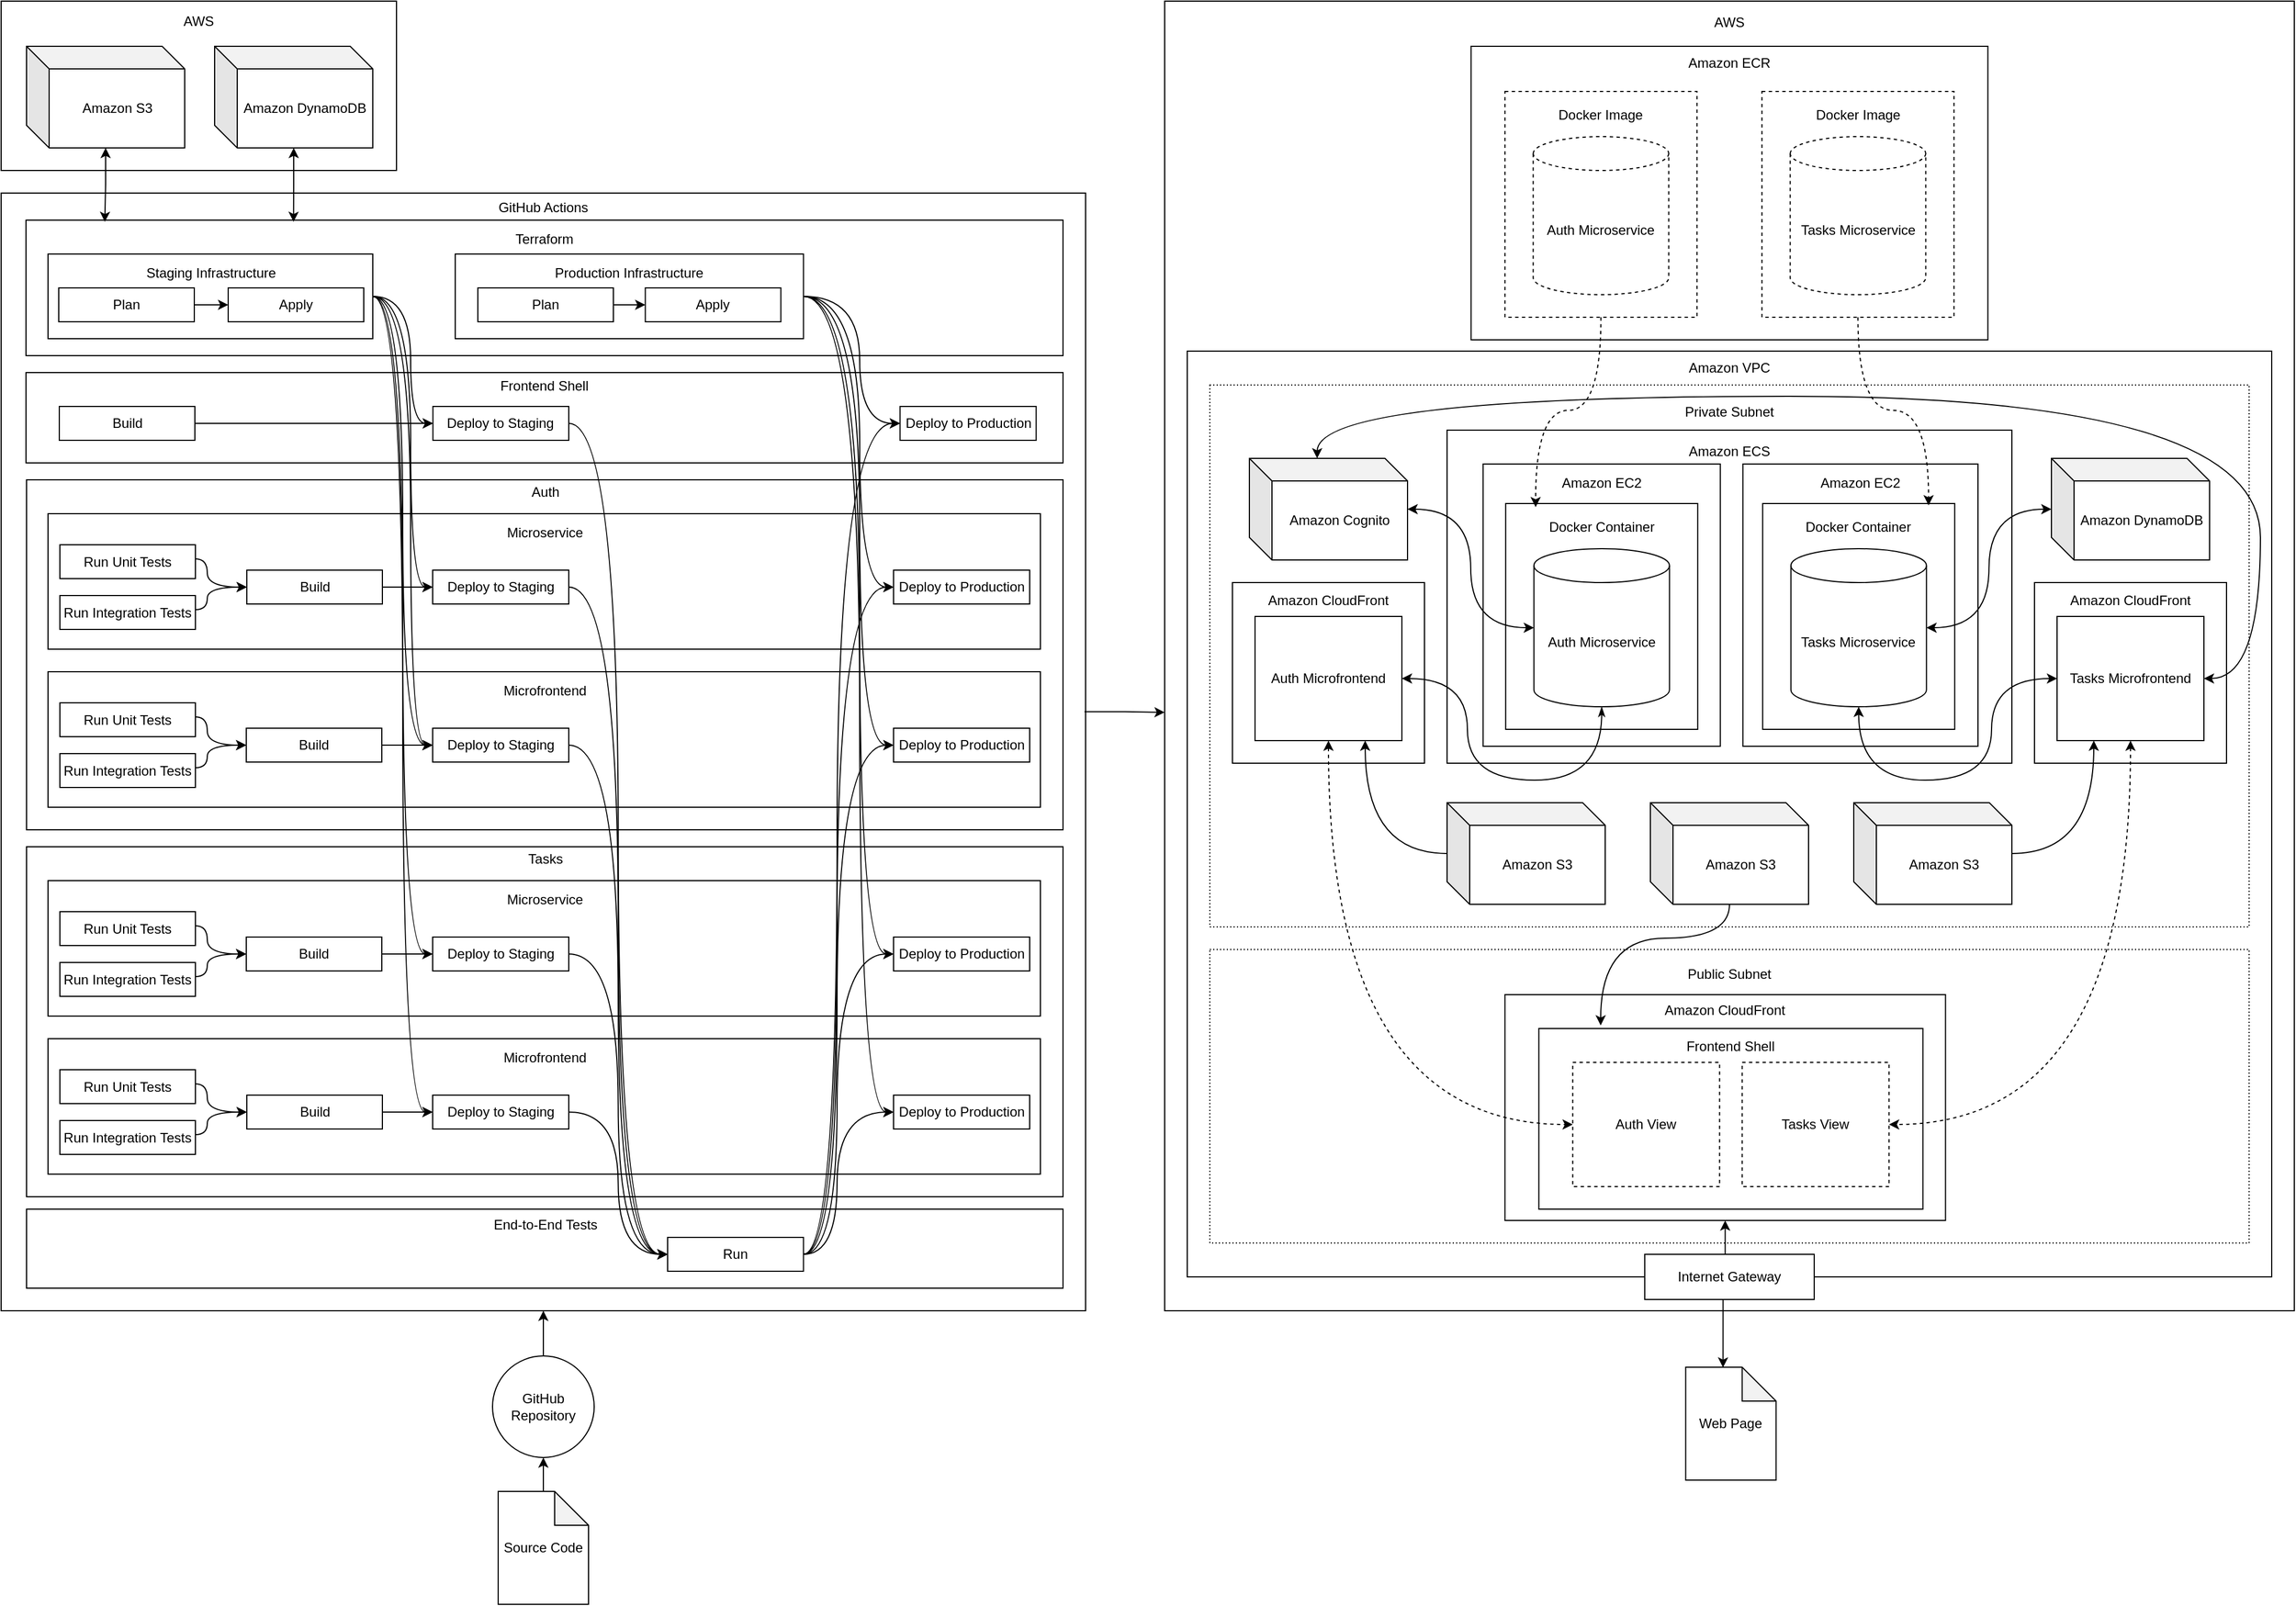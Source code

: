 <mxfile version="27.0.9">
  <diagram name="Page-1" id="5lrgypXl--dZabmraqYd">
    <mxGraphModel dx="5891" dy="3883" grid="1" gridSize="10" guides="1" tooltips="1" connect="1" arrows="1" fold="1" page="1" pageScale="1" pageWidth="827" pageHeight="1169" math="0" shadow="0">
      <root>
        <mxCell id="0" />
        <mxCell id="1" parent="0" />
        <mxCell id="WXDMArISNCCV78Ues6B--82" value="AWS&lt;div&gt;&lt;br&gt;&lt;/div&gt;&lt;div&gt;&lt;br&gt;&lt;/div&gt;&lt;div&gt;&lt;br&gt;&lt;/div&gt;&lt;div&gt;&lt;br&gt;&lt;/div&gt;&lt;div&gt;&lt;br&gt;&lt;/div&gt;&lt;div&gt;&lt;br&gt;&lt;/div&gt;&lt;div&gt;&lt;br&gt;&lt;/div&gt;&lt;div&gt;&lt;br&gt;&lt;/div&gt;" style="rounded=0;whiteSpace=wrap;html=1;" parent="1" vertex="1">
          <mxGeometry x="-3110" y="-1860" width="350" height="150" as="geometry" />
        </mxCell>
        <mxCell id="WXDMArISNCCV78Ues6B--76" value="GitHub Actions&lt;div&gt;&lt;br&gt;&lt;/div&gt;&lt;div&gt;&lt;br&gt;&lt;/div&gt;&lt;div&gt;&lt;br&gt;&lt;/div&gt;&lt;div&gt;&lt;br&gt;&lt;/div&gt;&lt;div&gt;&lt;br&gt;&lt;/div&gt;&lt;div&gt;&lt;br&gt;&lt;/div&gt;&lt;div&gt;&lt;br&gt;&lt;/div&gt;&lt;div&gt;&lt;br&gt;&lt;/div&gt;&lt;div&gt;&lt;br&gt;&lt;/div&gt;&lt;div&gt;&lt;br&gt;&lt;/div&gt;&lt;div&gt;&lt;br&gt;&lt;/div&gt;&lt;div&gt;&lt;br&gt;&lt;/div&gt;&lt;div&gt;&lt;br&gt;&lt;/div&gt;&lt;div&gt;&lt;br&gt;&lt;/div&gt;&lt;div&gt;&lt;br&gt;&lt;/div&gt;&lt;div&gt;&lt;br&gt;&lt;/div&gt;&lt;div&gt;&lt;br&gt;&lt;/div&gt;&lt;div&gt;&lt;br&gt;&lt;/div&gt;&lt;div&gt;&lt;br&gt;&lt;/div&gt;&lt;div&gt;&lt;br&gt;&lt;/div&gt;&lt;div&gt;&lt;br&gt;&lt;/div&gt;&lt;div&gt;&lt;br&gt;&lt;/div&gt;&lt;div&gt;&lt;br&gt;&lt;/div&gt;&lt;div&gt;&lt;br&gt;&lt;/div&gt;&lt;div&gt;&lt;br&gt;&lt;/div&gt;&lt;div&gt;&lt;br&gt;&lt;/div&gt;&lt;div&gt;&lt;br&gt;&lt;/div&gt;&lt;div&gt;&lt;br&gt;&lt;/div&gt;&lt;div&gt;&lt;br&gt;&lt;/div&gt;&lt;div&gt;&lt;br&gt;&lt;/div&gt;&lt;div&gt;&lt;br&gt;&lt;/div&gt;&lt;div&gt;&lt;br&gt;&lt;/div&gt;&lt;div&gt;&lt;br&gt;&lt;/div&gt;&lt;div&gt;&lt;br&gt;&lt;/div&gt;&lt;div&gt;&lt;br&gt;&lt;/div&gt;&lt;div&gt;&lt;br&gt;&lt;/div&gt;&lt;div&gt;&lt;br&gt;&lt;/div&gt;&lt;div&gt;&lt;br&gt;&lt;/div&gt;&lt;div&gt;&lt;br&gt;&lt;/div&gt;&lt;div&gt;&lt;br&gt;&lt;/div&gt;&lt;div&gt;&lt;br&gt;&lt;/div&gt;&lt;div&gt;&lt;br&gt;&lt;/div&gt;&lt;div&gt;&lt;br&gt;&lt;/div&gt;&lt;div&gt;&lt;br&gt;&lt;/div&gt;&lt;div&gt;&lt;br&gt;&lt;/div&gt;&lt;div&gt;&lt;br&gt;&lt;/div&gt;&lt;div&gt;&lt;br&gt;&lt;/div&gt;&lt;div&gt;&lt;br&gt;&lt;/div&gt;&lt;div&gt;&lt;br&gt;&lt;/div&gt;&lt;div&gt;&lt;br&gt;&lt;/div&gt;&lt;div&gt;&lt;br&gt;&lt;/div&gt;&lt;div&gt;&lt;br&gt;&lt;/div&gt;&lt;div&gt;&lt;br&gt;&lt;/div&gt;&lt;div&gt;&lt;br&gt;&lt;/div&gt;&lt;div&gt;&lt;br&gt;&lt;/div&gt;&lt;div&gt;&lt;br&gt;&lt;/div&gt;&lt;div&gt;&lt;br&gt;&lt;/div&gt;&lt;div&gt;&lt;br&gt;&lt;/div&gt;&lt;div&gt;&lt;br&gt;&lt;/div&gt;&lt;div&gt;&lt;br&gt;&lt;/div&gt;&lt;div&gt;&lt;br&gt;&lt;/div&gt;&lt;div&gt;&lt;br&gt;&lt;/div&gt;&lt;div&gt;&lt;br&gt;&lt;/div&gt;&lt;div&gt;&lt;br&gt;&lt;/div&gt;&lt;div&gt;&lt;br&gt;&lt;/div&gt;&lt;div&gt;&lt;br&gt;&lt;/div&gt;&lt;div&gt;&lt;br&gt;&lt;/div&gt;" style="rounded=0;whiteSpace=wrap;html=1;" parent="1" vertex="1">
          <mxGeometry x="-3110" y="-1690" width="960" height="990" as="geometry" />
        </mxCell>
        <mxCell id="7gpFyNWgWioUJCNz2zBN-17" value="AWS&lt;div&gt;&lt;br&gt;&lt;/div&gt;&lt;div&gt;&lt;br&gt;&lt;/div&gt;&lt;div&gt;&lt;br&gt;&lt;/div&gt;&lt;div&gt;&lt;br&gt;&lt;/div&gt;&lt;div&gt;&lt;br&gt;&lt;/div&gt;&lt;div&gt;&lt;br&gt;&lt;/div&gt;&lt;div&gt;&lt;br&gt;&lt;/div&gt;&lt;div&gt;&lt;br&gt;&lt;/div&gt;&lt;div&gt;&lt;br&gt;&lt;/div&gt;&lt;div&gt;&lt;br&gt;&lt;/div&gt;&lt;div&gt;&lt;br&gt;&lt;/div&gt;&lt;div&gt;&lt;br&gt;&lt;/div&gt;&lt;div&gt;&lt;br&gt;&lt;/div&gt;&lt;div&gt;&lt;br&gt;&lt;/div&gt;&lt;div&gt;&lt;br&gt;&lt;/div&gt;&lt;div&gt;&lt;br&gt;&lt;/div&gt;&lt;div&gt;&lt;br&gt;&lt;/div&gt;&lt;div&gt;&lt;br&gt;&lt;/div&gt;&lt;div&gt;&lt;br&gt;&lt;/div&gt;&lt;div&gt;&lt;br&gt;&lt;/div&gt;&lt;div&gt;&lt;br&gt;&lt;/div&gt;&lt;div&gt;&lt;br&gt;&lt;/div&gt;&lt;div&gt;&lt;br&gt;&lt;/div&gt;&lt;div&gt;&lt;br&gt;&lt;/div&gt;&lt;div&gt;&lt;br&gt;&lt;/div&gt;&lt;div&gt;&lt;br&gt;&lt;/div&gt;&lt;div&gt;&lt;br&gt;&lt;/div&gt;&lt;div&gt;&lt;br&gt;&lt;/div&gt;&lt;div&gt;&lt;br&gt;&lt;/div&gt;&lt;div&gt;&lt;br&gt;&lt;/div&gt;&lt;div&gt;&lt;br&gt;&lt;/div&gt;&lt;div&gt;&lt;br&gt;&lt;/div&gt;&lt;div&gt;&lt;br&gt;&lt;/div&gt;&lt;div&gt;&lt;br&gt;&lt;/div&gt;&lt;div&gt;&lt;br&gt;&lt;/div&gt;&lt;div&gt;&lt;br&gt;&lt;/div&gt;&lt;div&gt;&lt;br&gt;&lt;/div&gt;&lt;div&gt;&lt;br&gt;&lt;/div&gt;&lt;div&gt;&lt;br&gt;&lt;/div&gt;&lt;div&gt;&lt;br&gt;&lt;/div&gt;&lt;div&gt;&lt;br&gt;&lt;/div&gt;&lt;div&gt;&lt;br&gt;&lt;/div&gt;&lt;div&gt;&lt;br&gt;&lt;/div&gt;&lt;div&gt;&lt;br&gt;&lt;/div&gt;&lt;div&gt;&lt;br&gt;&lt;/div&gt;&lt;div&gt;&lt;br&gt;&lt;/div&gt;&lt;div&gt;&lt;br&gt;&lt;/div&gt;&lt;div&gt;&lt;br&gt;&lt;/div&gt;&lt;div&gt;&lt;br&gt;&lt;/div&gt;&lt;div&gt;&lt;br&gt;&lt;/div&gt;&lt;div&gt;&lt;br&gt;&lt;/div&gt;&lt;div&gt;&lt;br&gt;&lt;/div&gt;&lt;div&gt;&lt;br&gt;&lt;/div&gt;&lt;div&gt;&lt;br&gt;&lt;/div&gt;&lt;div&gt;&lt;br&gt;&lt;/div&gt;&lt;div&gt;&lt;br&gt;&lt;/div&gt;&lt;div&gt;&lt;br&gt;&lt;/div&gt;&lt;div&gt;&lt;br&gt;&lt;/div&gt;&lt;div&gt;&lt;br&gt;&lt;/div&gt;&lt;div&gt;&lt;br&gt;&lt;/div&gt;&lt;div&gt;&lt;br&gt;&lt;/div&gt;&lt;div&gt;&lt;br&gt;&lt;/div&gt;&lt;div&gt;&lt;br&gt;&lt;/div&gt;&lt;div&gt;&lt;br&gt;&lt;/div&gt;&lt;div&gt;&lt;br&gt;&lt;/div&gt;&lt;div&gt;&lt;br&gt;&lt;/div&gt;&lt;div&gt;&lt;br&gt;&lt;/div&gt;&lt;div&gt;&lt;br&gt;&lt;/div&gt;&lt;div&gt;&lt;br&gt;&lt;/div&gt;&lt;div&gt;&lt;br&gt;&lt;/div&gt;&lt;div&gt;&lt;br&gt;&lt;/div&gt;&lt;div&gt;&lt;br&gt;&lt;/div&gt;&lt;div&gt;&lt;br&gt;&lt;/div&gt;&lt;div&gt;&lt;br&gt;&lt;/div&gt;&lt;div&gt;&lt;br&gt;&lt;/div&gt;&lt;div&gt;&lt;br&gt;&lt;/div&gt;&lt;div&gt;&lt;br&gt;&lt;/div&gt;&lt;div&gt;&lt;br&gt;&lt;/div&gt;" style="rounded=0;whiteSpace=wrap;html=1;" parent="1" vertex="1">
          <mxGeometry x="-2080" y="-1860" width="1000" height="1160" as="geometry" />
        </mxCell>
        <mxCell id="7gpFyNWgWioUJCNz2zBN-13" value="&lt;div&gt;Amazon VPC&lt;/div&gt;&lt;div&gt;&lt;br&gt;&lt;/div&gt;&lt;div&gt;&lt;br&gt;&lt;/div&gt;&lt;div&gt;&lt;br&gt;&lt;/div&gt;&lt;div&gt;&lt;br&gt;&lt;/div&gt;&lt;div&gt;&lt;br&gt;&lt;/div&gt;&lt;div&gt;&lt;br&gt;&lt;/div&gt;&lt;div&gt;&lt;br&gt;&lt;/div&gt;&lt;div&gt;&lt;br&gt;&lt;/div&gt;&lt;div&gt;&lt;br&gt;&lt;/div&gt;&lt;div&gt;&lt;br&gt;&lt;/div&gt;&lt;div&gt;&lt;br&gt;&lt;/div&gt;&lt;div&gt;&lt;br&gt;&lt;/div&gt;&lt;div&gt;&lt;br&gt;&lt;/div&gt;&lt;div&gt;&lt;br&gt;&lt;/div&gt;&lt;div&gt;&lt;br&gt;&lt;/div&gt;&lt;div&gt;&lt;br&gt;&lt;/div&gt;&lt;div&gt;&lt;br&gt;&lt;/div&gt;&lt;div&gt;&lt;br&gt;&lt;/div&gt;&lt;div&gt;&lt;br&gt;&lt;/div&gt;&lt;div&gt;&lt;br&gt;&lt;/div&gt;&lt;div&gt;&lt;br&gt;&lt;/div&gt;&lt;div&gt;&lt;br&gt;&lt;/div&gt;&lt;div&gt;&lt;br&gt;&lt;/div&gt;&lt;div&gt;&lt;br&gt;&lt;/div&gt;&lt;div&gt;&lt;br&gt;&lt;/div&gt;&lt;div&gt;&lt;br&gt;&lt;/div&gt;&lt;div&gt;&lt;br&gt;&lt;/div&gt;&lt;div&gt;&lt;br&gt;&lt;/div&gt;&lt;div&gt;&lt;br&gt;&lt;/div&gt;&lt;div&gt;&lt;br&gt;&lt;/div&gt;&lt;div&gt;&lt;br&gt;&lt;/div&gt;&lt;div&gt;&lt;br&gt;&lt;/div&gt;&lt;div&gt;&lt;br&gt;&lt;/div&gt;&lt;div&gt;&lt;br&gt;&lt;/div&gt;&lt;div&gt;&lt;br&gt;&lt;/div&gt;&lt;div&gt;&lt;br&gt;&lt;/div&gt;&lt;div&gt;&lt;br&gt;&lt;/div&gt;&lt;div&gt;&lt;br&gt;&lt;/div&gt;&lt;div&gt;&lt;br&gt;&lt;/div&gt;&lt;div&gt;&lt;br&gt;&lt;/div&gt;&lt;div&gt;&lt;br&gt;&lt;/div&gt;&lt;div&gt;&lt;br&gt;&lt;/div&gt;&lt;div&gt;&lt;br&gt;&lt;/div&gt;&lt;div&gt;&lt;br&gt;&lt;/div&gt;&lt;div&gt;&lt;br&gt;&lt;/div&gt;&lt;div&gt;&lt;br&gt;&lt;/div&gt;&lt;div&gt;&lt;br&gt;&lt;/div&gt;&lt;div&gt;&lt;br&gt;&lt;/div&gt;&lt;div&gt;&lt;br&gt;&lt;/div&gt;&lt;div&gt;&lt;br&gt;&lt;/div&gt;&lt;div&gt;&lt;br&gt;&lt;/div&gt;&lt;div&gt;&lt;br&gt;&lt;/div&gt;&lt;div&gt;&lt;br&gt;&lt;/div&gt;&lt;div&gt;&lt;br&gt;&lt;/div&gt;&lt;div&gt;&lt;br&gt;&lt;/div&gt;" style="rounded=0;whiteSpace=wrap;html=1;" parent="1" vertex="1">
          <mxGeometry x="-2060" y="-1550" width="960" height="820" as="geometry" />
        </mxCell>
        <mxCell id="8fCQB1sPR4Tvq7TzuILt-5" value="Private Subnet&lt;div&gt;&lt;br&gt;&lt;/div&gt;&lt;div&gt;&lt;br&gt;&lt;/div&gt;&lt;div&gt;&lt;br&gt;&lt;/div&gt;&lt;div&gt;&lt;br&gt;&lt;/div&gt;&lt;div&gt;&lt;br&gt;&lt;/div&gt;&lt;div&gt;&lt;br&gt;&lt;/div&gt;&lt;div&gt;&lt;br&gt;&lt;/div&gt;&lt;div&gt;&lt;br&gt;&lt;/div&gt;&lt;div&gt;&lt;br&gt;&lt;/div&gt;&lt;div&gt;&lt;br&gt;&lt;/div&gt;&lt;div&gt;&lt;br&gt;&lt;/div&gt;&lt;div&gt;&lt;br&gt;&lt;/div&gt;&lt;div&gt;&lt;br&gt;&lt;/div&gt;&lt;div&gt;&lt;br&gt;&lt;/div&gt;&lt;div&gt;&lt;br&gt;&lt;/div&gt;&lt;div&gt;&lt;br&gt;&lt;/div&gt;&lt;div&gt;&lt;br&gt;&lt;/div&gt;&lt;div&gt;&lt;br&gt;&lt;/div&gt;&lt;div&gt;&lt;br&gt;&lt;/div&gt;&lt;div&gt;&lt;br&gt;&lt;/div&gt;&lt;div&gt;&lt;br&gt;&lt;/div&gt;&lt;div&gt;&lt;br&gt;&lt;/div&gt;&lt;div&gt;&lt;br&gt;&lt;/div&gt;&lt;div&gt;&lt;br&gt;&lt;/div&gt;&lt;div&gt;&lt;br&gt;&lt;/div&gt;&lt;div&gt;&lt;br&gt;&lt;/div&gt;&lt;div&gt;&lt;br&gt;&lt;/div&gt;&lt;div&gt;&lt;br&gt;&lt;/div&gt;&lt;div&gt;&lt;br&gt;&lt;/div&gt;&lt;div&gt;&lt;br&gt;&lt;/div&gt;" style="rounded=0;whiteSpace=wrap;html=1;dashed=1;dashPattern=1 2;" parent="1" vertex="1">
          <mxGeometry x="-2040" y="-1520" width="920" height="480" as="geometry" />
        </mxCell>
        <mxCell id="7gpFyNWgWioUJCNz2zBN-20" value="Web Page" style="shape=note;whiteSpace=wrap;html=1;backgroundOutline=1;darkOpacity=0.05;" parent="1" vertex="1">
          <mxGeometry x="-1618.76" y="-650" width="80" height="100" as="geometry" />
        </mxCell>
        <mxCell id="K_u1Kb7oKMPgJKE00YBO-1" value="Amazon CloudFront&lt;div&gt;&lt;br&gt;&lt;/div&gt;&lt;div&gt;&lt;br&gt;&lt;/div&gt;&lt;div&gt;&lt;br&gt;&lt;/div&gt;&lt;div&gt;&lt;br&gt;&lt;/div&gt;&lt;div&gt;&lt;br&gt;&lt;/div&gt;&lt;div&gt;&lt;br&gt;&lt;/div&gt;&lt;div&gt;&lt;br&gt;&lt;/div&gt;&lt;div&gt;&lt;br&gt;&lt;/div&gt;&lt;div&gt;&lt;br&gt;&lt;/div&gt;" style="rounded=0;whiteSpace=wrap;html=1;" parent="1" vertex="1">
          <mxGeometry x="-1310" y="-1345" width="170" height="160" as="geometry" />
        </mxCell>
        <mxCell id="fL-8VVCd73iSeGYNEX2D-2" value="Amazon CloudFront&lt;div&gt;&lt;br&gt;&lt;/div&gt;&lt;div&gt;&lt;br&gt;&lt;/div&gt;&lt;div&gt;&lt;br&gt;&lt;/div&gt;&lt;div&gt;&lt;br&gt;&lt;/div&gt;&lt;div&gt;&lt;br&gt;&lt;/div&gt;&lt;div&gt;&lt;br&gt;&lt;/div&gt;&lt;div&gt;&lt;br&gt;&lt;/div&gt;&lt;div&gt;&lt;br&gt;&lt;/div&gt;&lt;div&gt;&lt;br&gt;&lt;/div&gt;" style="rounded=0;whiteSpace=wrap;html=1;" parent="1" vertex="1">
          <mxGeometry x="-2020" y="-1345" width="170" height="160" as="geometry" />
        </mxCell>
        <mxCell id="TE3JeXh7_A4Z1Bji4Hqj-10" value="Amazon ECS&lt;div&gt;&lt;div&gt;&lt;br&gt;&lt;/div&gt;&lt;div&gt;&lt;br&gt;&lt;/div&gt;&lt;div&gt;&lt;br&gt;&lt;/div&gt;&lt;div&gt;&lt;br&gt;&lt;/div&gt;&lt;div&gt;&lt;br&gt;&lt;/div&gt;&lt;div&gt;&lt;br&gt;&lt;/div&gt;&lt;div&gt;&lt;br&gt;&lt;/div&gt;&lt;div&gt;&lt;br&gt;&lt;/div&gt;&lt;div&gt;&lt;br&gt;&lt;/div&gt;&lt;div&gt;&lt;br&gt;&lt;/div&gt;&lt;div&gt;&lt;br&gt;&lt;/div&gt;&lt;div&gt;&lt;br&gt;&lt;/div&gt;&lt;div&gt;&lt;br&gt;&lt;/div&gt;&lt;div&gt;&lt;br&gt;&lt;/div&gt;&lt;div&gt;&lt;br&gt;&lt;/div&gt;&lt;/div&gt;&lt;div&gt;&lt;br&gt;&lt;/div&gt;&lt;div&gt;&lt;br&gt;&lt;/div&gt;&lt;div&gt;&lt;br&gt;&lt;/div&gt;" style="rounded=0;whiteSpace=wrap;html=1;" parent="1" vertex="1">
          <mxGeometry x="-1830" y="-1480" width="500" height="295" as="geometry" />
        </mxCell>
        <mxCell id="7RjIYqkzmJ3zHGpzatDi-12" value="Amazon Cognito" style="shape=cube;whiteSpace=wrap;html=1;boundedLbl=1;backgroundOutline=1;darkOpacity=0.05;darkOpacity2=0.1;" parent="1" vertex="1">
          <mxGeometry x="-2005" y="-1455" width="140" height="90" as="geometry" />
        </mxCell>
        <mxCell id="7RjIYqkzmJ3zHGpzatDi-14" value="Amazon DynamoDB" style="shape=cube;whiteSpace=wrap;html=1;boundedLbl=1;backgroundOutline=1;darkOpacity=0.05;darkOpacity2=0.1;" parent="1" vertex="1">
          <mxGeometry x="-1295" y="-1455" width="140" height="90" as="geometry" />
        </mxCell>
        <mxCell id="fL-8VVCd73iSeGYNEX2D-1" value="Auth Microfrontend" style="rounded=0;whiteSpace=wrap;html=1;" parent="1" vertex="1">
          <mxGeometry x="-2000" y="-1315" width="130" height="110" as="geometry" />
        </mxCell>
        <mxCell id="fL-8VVCd73iSeGYNEX2D-3" value="Tasks Microfrontend" style="rounded=0;whiteSpace=wrap;html=1;" parent="1" vertex="1">
          <mxGeometry x="-1290" y="-1315" width="130" height="110" as="geometry" />
        </mxCell>
        <mxCell id="8fCQB1sPR4Tvq7TzuILt-7" value="Public Subnet&lt;div&gt;&lt;br&gt;&lt;/div&gt;&lt;div&gt;&lt;br&gt;&lt;/div&gt;&lt;div&gt;&lt;br&gt;&lt;/div&gt;&lt;div&gt;&lt;br&gt;&lt;/div&gt;&lt;div&gt;&lt;br&gt;&lt;/div&gt;&lt;div&gt;&lt;br&gt;&lt;/div&gt;&lt;div&gt;&lt;br&gt;&lt;/div&gt;&lt;div&gt;&lt;br&gt;&lt;/div&gt;&lt;div&gt;&lt;br&gt;&lt;/div&gt;&lt;div&gt;&lt;br&gt;&lt;/div&gt;&lt;div&gt;&lt;br&gt;&lt;/div&gt;&lt;div&gt;&lt;br&gt;&lt;/div&gt;&lt;div&gt;&lt;br&gt;&lt;/div&gt;&lt;div&gt;&lt;br&gt;&lt;/div&gt;&lt;div&gt;&lt;br&gt;&lt;/div&gt;" style="rounded=0;whiteSpace=wrap;html=1;dashed=1;dashPattern=1 2;" parent="1" vertex="1">
          <mxGeometry x="-2040.01" y="-1020" width="920" height="260" as="geometry" />
        </mxCell>
        <mxCell id="TE3JeXh7_A4Z1Bji4Hqj-2" value="Amazon CloudFront&lt;div&gt;&lt;br&gt;&lt;/div&gt;&lt;div&gt;&lt;br&gt;&lt;/div&gt;&lt;div&gt;&lt;br&gt;&lt;/div&gt;&lt;div&gt;&lt;br&gt;&lt;/div&gt;&lt;div&gt;&lt;br&gt;&lt;/div&gt;&lt;div&gt;&lt;br&gt;&lt;/div&gt;&lt;div&gt;&lt;br&gt;&lt;/div&gt;&lt;div&gt;&lt;br&gt;&lt;/div&gt;&lt;div&gt;&lt;br&gt;&lt;/div&gt;&lt;div&gt;&lt;br&gt;&lt;/div&gt;&lt;div&gt;&lt;br&gt;&lt;/div&gt;&lt;div&gt;&lt;br&gt;&lt;/div&gt;" style="rounded=0;whiteSpace=wrap;html=1;" parent="1" vertex="1">
          <mxGeometry x="-1778.76" y="-980" width="390" height="200" as="geometry" />
        </mxCell>
        <mxCell id="7RjIYqkzmJ3zHGpzatDi-5" value="Frontend Shell&lt;div&gt;&lt;br&gt;&lt;/div&gt;&lt;div&gt;&lt;br&gt;&lt;/div&gt;&lt;div&gt;&lt;br&gt;&lt;/div&gt;&lt;div&gt;&lt;br&gt;&lt;/div&gt;&lt;div&gt;&lt;br&gt;&lt;/div&gt;&lt;div&gt;&lt;br&gt;&lt;/div&gt;&lt;div&gt;&lt;br&gt;&lt;/div&gt;&lt;div&gt;&lt;br&gt;&lt;/div&gt;&lt;div&gt;&lt;br&gt;&lt;/div&gt;" style="rounded=0;whiteSpace=wrap;html=1;" parent="1" vertex="1">
          <mxGeometry x="-1748.76" y="-950" width="340" height="160" as="geometry" />
        </mxCell>
        <mxCell id="7RjIYqkzmJ3zHGpzatDi-6" value="Auth View" style="rounded=0;whiteSpace=wrap;html=1;dashed=1;" parent="1" vertex="1">
          <mxGeometry x="-1718.76" y="-920" width="130" height="110" as="geometry" />
        </mxCell>
        <mxCell id="7RjIYqkzmJ3zHGpzatDi-8" value="Tasks View" style="rounded=0;whiteSpace=wrap;html=1;dashed=1;" parent="1" vertex="1">
          <mxGeometry x="-1568.76" y="-920" width="130" height="110" as="geometry" />
        </mxCell>
        <mxCell id="8fCQB1sPR4Tvq7TzuILt-8" style="edgeStyle=orthogonalEdgeStyle;rounded=0;orthogonalLoop=1;jettySize=auto;html=1;entryX=0;entryY=0.5;entryDx=0;entryDy=0;exitX=0.5;exitY=1;exitDx=0;exitDy=0;curved=1;dashed=1;startArrow=classic;startFill=1;" parent="1" source="fL-8VVCd73iSeGYNEX2D-1" target="7RjIYqkzmJ3zHGpzatDi-6" edge="1">
          <mxGeometry relative="1" as="geometry" />
        </mxCell>
        <mxCell id="8fCQB1sPR4Tvq7TzuILt-15" style="edgeStyle=orthogonalEdgeStyle;rounded=0;orthogonalLoop=1;jettySize=auto;html=1;entryX=0.413;entryY=0.003;entryDx=0;entryDy=0;entryPerimeter=0;startArrow=classic;startFill=1;" parent="1" source="TE3JeXh7_A4Z1Bji4Hqj-2" target="7gpFyNWgWioUJCNz2zBN-20" edge="1">
          <mxGeometry relative="1" as="geometry" />
        </mxCell>
        <mxCell id="8fCQB1sPR4Tvq7TzuILt-3" value="Internet Gateway" style="rounded=0;whiteSpace=wrap;html=1;" parent="1" vertex="1">
          <mxGeometry x="-1655.01" y="-750" width="150" height="40" as="geometry" />
        </mxCell>
        <mxCell id="plP2068hf8wh3BOtidzW-4" value="Amazon ECR&lt;div&gt;&lt;div&gt;&lt;br&gt;&lt;/div&gt;&lt;div&gt;&lt;br&gt;&lt;/div&gt;&lt;div&gt;&lt;br&gt;&lt;/div&gt;&lt;div&gt;&lt;br&gt;&lt;/div&gt;&lt;div&gt;&lt;br&gt;&lt;/div&gt;&lt;div&gt;&lt;br&gt;&lt;/div&gt;&lt;div&gt;&lt;br&gt;&lt;/div&gt;&lt;div&gt;&lt;br&gt;&lt;/div&gt;&lt;div&gt;&lt;br&gt;&lt;/div&gt;&lt;div&gt;&lt;br&gt;&lt;/div&gt;&lt;div&gt;&lt;br&gt;&lt;/div&gt;&lt;div&gt;&lt;br&gt;&lt;/div&gt;&lt;div&gt;&lt;br&gt;&lt;/div&gt;&lt;div&gt;&lt;br&gt;&lt;/div&gt;&lt;div&gt;&lt;br&gt;&lt;/div&gt;&lt;/div&gt;&lt;div&gt;&lt;br&gt;&lt;/div&gt;" style="rounded=0;whiteSpace=wrap;html=1;" parent="1" vertex="1">
          <mxGeometry x="-1808.76" y="-1820" width="457.5" height="260" as="geometry" />
        </mxCell>
        <mxCell id="plP2068hf8wh3BOtidzW-5" value="Docker Image&lt;br&gt;&lt;div&gt;&lt;br&gt;&lt;/div&gt;&lt;div&gt;&lt;br&gt;&lt;/div&gt;&lt;div&gt;&lt;br&gt;&lt;/div&gt;&lt;div&gt;&lt;br&gt;&lt;/div&gt;&lt;div&gt;&lt;br&gt;&lt;/div&gt;&lt;div&gt;&lt;br&gt;&lt;/div&gt;&lt;div&gt;&lt;br&gt;&lt;/div&gt;&lt;div&gt;&lt;br&gt;&lt;/div&gt;&lt;div&gt;&lt;br&gt;&lt;/div&gt;&lt;div&gt;&lt;br&gt;&lt;/div&gt;&lt;div&gt;&lt;br&gt;&lt;/div&gt;" style="rounded=0;whiteSpace=wrap;html=1;dashed=1;" parent="1" vertex="1">
          <mxGeometry x="-1551.26" y="-1780" width="170" height="200" as="geometry" />
        </mxCell>
        <mxCell id="plP2068hf8wh3BOtidzW-6" value="Docker Image&lt;br&gt;&lt;div&gt;&lt;br&gt;&lt;/div&gt;&lt;div&gt;&lt;br&gt;&lt;/div&gt;&lt;div&gt;&lt;br&gt;&lt;/div&gt;&lt;div&gt;&lt;br&gt;&lt;/div&gt;&lt;div&gt;&lt;br&gt;&lt;/div&gt;&lt;div&gt;&lt;br&gt;&lt;/div&gt;&lt;div&gt;&lt;br&gt;&lt;/div&gt;&lt;div&gt;&lt;br&gt;&lt;/div&gt;&lt;div&gt;&lt;br&gt;&lt;/div&gt;&lt;div&gt;&lt;br&gt;&lt;/div&gt;&lt;div&gt;&lt;br&gt;&lt;/div&gt;" style="rounded=0;whiteSpace=wrap;html=1;dashed=1;" parent="1" vertex="1">
          <mxGeometry x="-1778.76" y="-1780" width="170" height="200" as="geometry" />
        </mxCell>
        <mxCell id="plP2068hf8wh3BOtidzW-7" value="Auth Microservice" style="shape=cylinder3;whiteSpace=wrap;html=1;boundedLbl=1;backgroundOutline=1;size=15;dashed=1;" parent="1" vertex="1">
          <mxGeometry x="-1753.76" y="-1740" width="120" height="140" as="geometry" />
        </mxCell>
        <mxCell id="plP2068hf8wh3BOtidzW-8" value="Tasks Microservice" style="shape=cylinder3;whiteSpace=wrap;html=1;boundedLbl=1;backgroundOutline=1;size=15;dashed=1;" parent="1" vertex="1">
          <mxGeometry x="-1526.26" y="-1740" width="120" height="140" as="geometry" />
        </mxCell>
        <mxCell id="plP2068hf8wh3BOtidzW-21" value="Amazon EC2&lt;div&gt;&lt;br&gt;&lt;/div&gt;&lt;div&gt;&lt;br&gt;&lt;/div&gt;&lt;div&gt;&lt;br&gt;&lt;/div&gt;&lt;div&gt;&lt;br&gt;&lt;/div&gt;&lt;div&gt;&lt;br&gt;&lt;/div&gt;&lt;div&gt;&lt;br&gt;&lt;/div&gt;&lt;div&gt;&lt;br&gt;&lt;/div&gt;&lt;div&gt;&lt;br&gt;&lt;/div&gt;&lt;div&gt;&lt;br&gt;&lt;/div&gt;&lt;div&gt;&lt;br&gt;&lt;/div&gt;&lt;div&gt;&lt;br&gt;&lt;/div&gt;&lt;div&gt;&lt;br&gt;&lt;/div&gt;&lt;div&gt;&lt;br&gt;&lt;/div&gt;&lt;div&gt;&lt;br&gt;&lt;/div&gt;&lt;div&gt;&lt;br&gt;&lt;/div&gt;" style="rounded=0;whiteSpace=wrap;html=1;" parent="1" vertex="1">
          <mxGeometry x="-1568.13" y="-1450" width="208.13" height="250" as="geometry" />
        </mxCell>
        <mxCell id="plP2068hf8wh3BOtidzW-22" value="Amazon EC2&lt;div&gt;&lt;br&gt;&lt;/div&gt;&lt;div&gt;&lt;br&gt;&lt;/div&gt;&lt;div&gt;&lt;br&gt;&lt;/div&gt;&lt;div&gt;&lt;br&gt;&lt;/div&gt;&lt;div&gt;&lt;br&gt;&lt;/div&gt;&lt;div&gt;&lt;br&gt;&lt;/div&gt;&lt;div&gt;&lt;br&gt;&lt;/div&gt;&lt;div&gt;&lt;br&gt;&lt;/div&gt;&lt;div&gt;&lt;br&gt;&lt;/div&gt;&lt;div&gt;&lt;br&gt;&lt;/div&gt;&lt;div&gt;&lt;br&gt;&lt;/div&gt;&lt;div&gt;&lt;br&gt;&lt;/div&gt;&lt;div&gt;&lt;br&gt;&lt;/div&gt;&lt;div&gt;&lt;br&gt;&lt;/div&gt;&lt;div&gt;&lt;br&gt;&lt;/div&gt;" style="rounded=0;whiteSpace=wrap;html=1;" parent="1" vertex="1">
          <mxGeometry x="-1798.13" y="-1450" width="210" height="250" as="geometry" />
        </mxCell>
        <mxCell id="TE3JeXh7_A4Z1Bji4Hqj-9" value="Docker Container&lt;br&gt;&lt;div&gt;&lt;br&gt;&lt;/div&gt;&lt;div&gt;&lt;br&gt;&lt;/div&gt;&lt;div&gt;&lt;br&gt;&lt;/div&gt;&lt;div&gt;&lt;br&gt;&lt;/div&gt;&lt;div&gt;&lt;br&gt;&lt;/div&gt;&lt;div&gt;&lt;br&gt;&lt;/div&gt;&lt;div&gt;&lt;br&gt;&lt;/div&gt;&lt;div&gt;&lt;br&gt;&lt;/div&gt;&lt;div&gt;&lt;br&gt;&lt;/div&gt;&lt;div&gt;&lt;br&gt;&lt;/div&gt;&lt;div&gt;&lt;br&gt;&lt;/div&gt;" style="rounded=0;whiteSpace=wrap;html=1;" parent="1" vertex="1">
          <mxGeometry x="-1550.63" y="-1415" width="170" height="200" as="geometry" />
        </mxCell>
        <mxCell id="TE3JeXh7_A4Z1Bji4Hqj-1" value="Docker Container&lt;br&gt;&lt;div&gt;&lt;br&gt;&lt;/div&gt;&lt;div&gt;&lt;br&gt;&lt;/div&gt;&lt;div&gt;&lt;br&gt;&lt;/div&gt;&lt;div&gt;&lt;br&gt;&lt;/div&gt;&lt;div&gt;&lt;br&gt;&lt;/div&gt;&lt;div&gt;&lt;br&gt;&lt;/div&gt;&lt;div&gt;&lt;br&gt;&lt;/div&gt;&lt;div&gt;&lt;br&gt;&lt;/div&gt;&lt;div&gt;&lt;br&gt;&lt;/div&gt;&lt;div&gt;&lt;br&gt;&lt;/div&gt;&lt;div&gt;&lt;br&gt;&lt;/div&gt;" style="rounded=0;whiteSpace=wrap;html=1;" parent="1" vertex="1">
          <mxGeometry x="-1778.13" y="-1415" width="170" height="200" as="geometry" />
        </mxCell>
        <mxCell id="qq9lfj9BLUQq1fA03y2d-7" style="edgeStyle=orthogonalEdgeStyle;rounded=0;orthogonalLoop=1;jettySize=auto;html=1;exitX=0.5;exitY=1;exitDx=0;exitDy=0;exitPerimeter=0;entryX=1;entryY=0.5;entryDx=0;entryDy=0;curved=1;startArrow=classicThin;startFill=1;" parent="1" source="7RjIYqkzmJ3zHGpzatDi-1" target="fL-8VVCd73iSeGYNEX2D-1" edge="1">
          <mxGeometry relative="1" as="geometry">
            <Array as="points">
              <mxPoint x="-1693" y="-1170" />
              <mxPoint x="-1812" y="-1170" />
              <mxPoint x="-1812" y="-1260" />
            </Array>
          </mxGeometry>
        </mxCell>
        <mxCell id="7RjIYqkzmJ3zHGpzatDi-1" value="Auth Microservice" style="shape=cylinder3;whiteSpace=wrap;html=1;boundedLbl=1;backgroundOutline=1;size=15;" parent="1" vertex="1">
          <mxGeometry x="-1753.13" y="-1375" width="120" height="140" as="geometry" />
        </mxCell>
        <mxCell id="8fCQB1sPR4Tvq7TzuILt-13" style="edgeStyle=orthogonalEdgeStyle;rounded=0;orthogonalLoop=1;jettySize=auto;html=1;startArrow=classic;startFill=1;curved=1;" parent="1" source="7RjIYqkzmJ3zHGpzatDi-4" target="7RjIYqkzmJ3zHGpzatDi-14" edge="1">
          <mxGeometry relative="1" as="geometry" />
        </mxCell>
        <mxCell id="qq9lfj9BLUQq1fA03y2d-6" style="edgeStyle=orthogonalEdgeStyle;rounded=0;orthogonalLoop=1;jettySize=auto;html=1;exitX=0.5;exitY=1;exitDx=0;exitDy=0;exitPerimeter=0;entryX=0;entryY=0.5;entryDx=0;entryDy=0;curved=1;startArrow=classic;startFill=1;" parent="1" source="7RjIYqkzmJ3zHGpzatDi-4" target="fL-8VVCd73iSeGYNEX2D-3" edge="1">
          <mxGeometry relative="1" as="geometry">
            <Array as="points">
              <mxPoint x="-1466" y="-1170" />
              <mxPoint x="-1348" y="-1170" />
              <mxPoint x="-1348" y="-1260" />
            </Array>
          </mxGeometry>
        </mxCell>
        <mxCell id="7RjIYqkzmJ3zHGpzatDi-4" value="Tasks Microservice" style="shape=cylinder3;whiteSpace=wrap;html=1;boundedLbl=1;backgroundOutline=1;size=15;" parent="1" vertex="1">
          <mxGeometry x="-1525.63" y="-1375" width="120" height="140" as="geometry" />
        </mxCell>
        <mxCell id="8fCQB1sPR4Tvq7TzuILt-14" style="edgeStyle=orthogonalEdgeStyle;rounded=0;orthogonalLoop=1;jettySize=auto;html=1;entryX=0;entryY=0.5;entryDx=0;entryDy=0;entryPerimeter=0;startArrow=classic;startFill=1;curved=1;" parent="1" source="7RjIYqkzmJ3zHGpzatDi-12" target="7RjIYqkzmJ3zHGpzatDi-1" edge="1">
          <mxGeometry relative="1" as="geometry" />
        </mxCell>
        <mxCell id="plP2068hf8wh3BOtidzW-11" style="edgeStyle=orthogonalEdgeStyle;rounded=0;orthogonalLoop=1;jettySize=auto;html=1;entryX=0.864;entryY=0.008;entryDx=0;entryDy=0;dashed=1;entryPerimeter=0;curved=1;" parent="1" source="plP2068hf8wh3BOtidzW-5" target="TE3JeXh7_A4Z1Bji4Hqj-9" edge="1">
          <mxGeometry relative="1" as="geometry" />
        </mxCell>
        <mxCell id="plP2068hf8wh3BOtidzW-9" style="edgeStyle=orthogonalEdgeStyle;rounded=0;orthogonalLoop=1;jettySize=auto;html=1;entryX=0.156;entryY=0.016;entryDx=0;entryDy=0;dashed=1;entryPerimeter=0;curved=1;" parent="1" source="plP2068hf8wh3BOtidzW-6" target="TE3JeXh7_A4Z1Bji4Hqj-1" edge="1">
          <mxGeometry relative="1" as="geometry" />
        </mxCell>
        <mxCell id="qq9lfj9BLUQq1fA03y2d-1" value="Amazon S3" style="shape=cube;whiteSpace=wrap;html=1;boundedLbl=1;backgroundOutline=1;darkOpacity=0.05;darkOpacity2=0.1;" parent="1" vertex="1">
          <mxGeometry x="-1650" y="-1150" width="140" height="90" as="geometry" />
        </mxCell>
        <mxCell id="8fCQB1sPR4Tvq7TzuILt-9" style="edgeStyle=orthogonalEdgeStyle;rounded=0;orthogonalLoop=1;jettySize=auto;html=1;entryX=1;entryY=0.5;entryDx=0;entryDy=0;exitX=0.5;exitY=1;exitDx=0;exitDy=0;curved=1;dashed=1;startArrow=classic;startFill=1;" parent="1" source="fL-8VVCd73iSeGYNEX2D-3" target="7RjIYqkzmJ3zHGpzatDi-8" edge="1">
          <mxGeometry relative="1" as="geometry" />
        </mxCell>
        <mxCell id="qq9lfj9BLUQq1fA03y2d-11" style="edgeStyle=orthogonalEdgeStyle;rounded=0;orthogonalLoop=1;jettySize=auto;html=1;entryX=0.25;entryY=1;entryDx=0;entryDy=0;curved=1;" parent="1" source="qq9lfj9BLUQq1fA03y2d-8" target="fL-8VVCd73iSeGYNEX2D-3" edge="1">
          <mxGeometry relative="1" as="geometry" />
        </mxCell>
        <mxCell id="qq9lfj9BLUQq1fA03y2d-8" value="Amazon S3" style="shape=cube;whiteSpace=wrap;html=1;boundedLbl=1;backgroundOutline=1;darkOpacity=0.05;darkOpacity2=0.1;" parent="1" vertex="1">
          <mxGeometry x="-1470" y="-1150" width="140" height="90" as="geometry" />
        </mxCell>
        <mxCell id="qq9lfj9BLUQq1fA03y2d-10" style="edgeStyle=orthogonalEdgeStyle;rounded=0;orthogonalLoop=1;jettySize=auto;html=1;entryX=0.75;entryY=1;entryDx=0;entryDy=0;curved=1;" parent="1" source="qq9lfj9BLUQq1fA03y2d-9" target="fL-8VVCd73iSeGYNEX2D-1" edge="1">
          <mxGeometry relative="1" as="geometry" />
        </mxCell>
        <mxCell id="qq9lfj9BLUQq1fA03y2d-9" value="Amazon S3" style="shape=cube;whiteSpace=wrap;html=1;boundedLbl=1;backgroundOutline=1;darkOpacity=0.05;darkOpacity2=0.1;" parent="1" vertex="1">
          <mxGeometry x="-1830" y="-1150" width="140" height="90" as="geometry" />
        </mxCell>
        <mxCell id="qq9lfj9BLUQq1fA03y2d-12" style="edgeStyle=orthogonalEdgeStyle;rounded=0;orthogonalLoop=1;jettySize=auto;html=1;entryX=0.161;entryY=-0.017;entryDx=0;entryDy=0;entryPerimeter=0;curved=1;" parent="1" source="qq9lfj9BLUQq1fA03y2d-1" target="7RjIYqkzmJ3zHGpzatDi-5" edge="1">
          <mxGeometry relative="1" as="geometry">
            <Array as="points">
              <mxPoint x="-1580" y="-1030" />
              <mxPoint x="-1694" y="-1030" />
            </Array>
          </mxGeometry>
        </mxCell>
        <mxCell id="2BUk3k5oHCf4TJrfV3on-2" style="edgeStyle=orthogonalEdgeStyle;rounded=0;orthogonalLoop=1;jettySize=auto;html=1;entryX=0;entryY=0;entryDx=60;entryDy=0;entryPerimeter=0;curved=1;exitX=1;exitY=0.5;exitDx=0;exitDy=0;startArrow=classic;startFill=1;" parent="1" source="fL-8VVCd73iSeGYNEX2D-3" target="7RjIYqkzmJ3zHGpzatDi-12" edge="1">
          <mxGeometry relative="1" as="geometry">
            <Array as="points">
              <mxPoint x="-1110" y="-1260" />
              <mxPoint x="-1110" y="-1510" />
              <mxPoint x="-1945" y="-1510" />
            </Array>
          </mxGeometry>
        </mxCell>
        <mxCell id="HMaWFuyXW6tmUjAMEgqe-118" value="GitHub&lt;div&gt;Repository&lt;/div&gt;" style="ellipse;whiteSpace=wrap;html=1;aspect=fixed;" parent="1" vertex="1">
          <mxGeometry x="-2675" y="-660" width="90" height="90" as="geometry" />
        </mxCell>
        <mxCell id="HMaWFuyXW6tmUjAMEgqe-122" style="edgeStyle=orthogonalEdgeStyle;rounded=0;orthogonalLoop=1;jettySize=auto;html=1;entryX=0.5;entryY=1;entryDx=0;entryDy=0;" parent="1" source="HMaWFuyXW6tmUjAMEgqe-121" target="HMaWFuyXW6tmUjAMEgqe-118" edge="1">
          <mxGeometry relative="1" as="geometry" />
        </mxCell>
        <mxCell id="HMaWFuyXW6tmUjAMEgqe-121" value="Source Code" style="shape=note;whiteSpace=wrap;html=1;backgroundOutline=1;darkOpacity=0.05;" parent="1" vertex="1">
          <mxGeometry x="-2670" y="-540" width="80" height="100" as="geometry" />
        </mxCell>
        <mxCell id="cP_BP9UMARXBn1LH-EuF-26" value="Amazon S3" style="shape=cube;whiteSpace=wrap;html=1;boundedLbl=1;backgroundOutline=1;darkOpacity=0.05;darkOpacity2=0.1;" parent="1" vertex="1">
          <mxGeometry x="-3087.5" y="-1820" width="140" height="90" as="geometry" />
        </mxCell>
        <mxCell id="cP_BP9UMARXBn1LH-EuF-29" value="Amazon DynamoDB" style="shape=cube;whiteSpace=wrap;html=1;boundedLbl=1;backgroundOutline=1;darkOpacity=0.05;darkOpacity2=0.1;" parent="1" vertex="1">
          <mxGeometry x="-2921" y="-1820" width="140" height="90" as="geometry" />
        </mxCell>
        <mxCell id="WXDMArISNCCV78Ues6B--2" value="Terraform&lt;br&gt;&lt;div&gt;&lt;br&gt;&lt;/div&gt;&lt;div&gt;&lt;br&gt;&lt;/div&gt;&lt;div&gt;&lt;br&gt;&lt;/div&gt;&lt;div&gt;&lt;br&gt;&lt;/div&gt;&lt;div&gt;&lt;br&gt;&lt;/div&gt;&lt;div&gt;&lt;br&gt;&lt;/div&gt;" style="rounded=0;whiteSpace=wrap;html=1;" parent="1" vertex="1">
          <mxGeometry x="-3088" y="-1666" width="918" height="120" as="geometry" />
        </mxCell>
        <mxCell id="WXDMArISNCCV78Ues6B--4" value="Tasks&lt;br&gt;&lt;div&gt;&lt;br&gt;&lt;/div&gt;&lt;div&gt;&lt;br&gt;&lt;/div&gt;&lt;div&gt;&lt;br&gt;&lt;/div&gt;&lt;div&gt;&lt;br&gt;&lt;/div&gt;&lt;div&gt;&lt;br&gt;&lt;/div&gt;&lt;div&gt;&lt;br&gt;&lt;/div&gt;&lt;div&gt;&lt;br&gt;&lt;/div&gt;&lt;div&gt;&lt;br&gt;&lt;/div&gt;&lt;div&gt;&lt;br&gt;&lt;/div&gt;&lt;div&gt;&lt;br&gt;&lt;/div&gt;&lt;div&gt;&lt;br&gt;&lt;/div&gt;&lt;div&gt;&lt;br&gt;&lt;/div&gt;&lt;div&gt;&lt;br&gt;&lt;/div&gt;&lt;div&gt;&lt;br&gt;&lt;/div&gt;&lt;div&gt;&lt;br&gt;&lt;/div&gt;&lt;div&gt;&lt;br&gt;&lt;/div&gt;&lt;div&gt;&lt;br&gt;&lt;/div&gt;&lt;div&gt;&lt;br&gt;&lt;/div&gt;&lt;div&gt;&lt;br&gt;&lt;/div&gt;&lt;div&gt;&lt;br&gt;&lt;/div&gt;" style="rounded=0;whiteSpace=wrap;html=1;" parent="1" vertex="1">
          <mxGeometry x="-3087.5" y="-1111" width="917.5" height="310" as="geometry" />
        </mxCell>
        <mxCell id="WXDMArISNCCV78Ues6B--5" value="Microfrontend&lt;br&gt;&lt;div&gt;&lt;br&gt;&lt;/div&gt;&lt;div&gt;&lt;br&gt;&lt;/div&gt;&lt;div&gt;&lt;br&gt;&lt;/div&gt;&lt;div&gt;&lt;br&gt;&lt;/div&gt;&lt;div&gt;&lt;br&gt;&lt;/div&gt;&lt;div&gt;&lt;br&gt;&lt;/div&gt;" style="rounded=0;whiteSpace=wrap;html=1;" parent="1" vertex="1">
          <mxGeometry x="-3068.5" y="-941" width="878.5" height="120" as="geometry" />
        </mxCell>
        <mxCell id="WXDMArISNCCV78Ues6B--6" style="edgeStyle=orthogonalEdgeStyle;rounded=0;orthogonalLoop=1;jettySize=auto;html=1;entryX=0;entryY=0.5;entryDx=0;entryDy=0;curved=1;" parent="1" source="WXDMArISNCCV78Ues6B--7" target="WXDMArISNCCV78Ues6B--11" edge="1">
          <mxGeometry relative="1" as="geometry">
            <Array as="points">
              <mxPoint x="-2927.5" y="-901" />
              <mxPoint x="-2927.5" y="-876" />
            </Array>
          </mxGeometry>
        </mxCell>
        <mxCell id="WXDMArISNCCV78Ues6B--7" value="Run Unit Tests" style="rounded=0;whiteSpace=wrap;html=1;" parent="1" vertex="1">
          <mxGeometry x="-3058" y="-913.5" width="120" height="30" as="geometry" />
        </mxCell>
        <mxCell id="WXDMArISNCCV78Ues6B--8" style="edgeStyle=orthogonalEdgeStyle;rounded=0;orthogonalLoop=1;jettySize=auto;html=1;entryX=0;entryY=0.5;entryDx=0;entryDy=0;curved=1;" parent="1" source="WXDMArISNCCV78Ues6B--9" target="WXDMArISNCCV78Ues6B--11" edge="1">
          <mxGeometry relative="1" as="geometry">
            <Array as="points">
              <mxPoint x="-2927.5" y="-856" />
              <mxPoint x="-2927.5" y="-876" />
            </Array>
          </mxGeometry>
        </mxCell>
        <mxCell id="WXDMArISNCCV78Ues6B--9" value="Run Integration Tests" style="rounded=0;whiteSpace=wrap;html=1;" parent="1" vertex="1">
          <mxGeometry x="-3058" y="-868.5" width="120" height="30" as="geometry" />
        </mxCell>
        <mxCell id="WXDMArISNCCV78Ues6B--10" style="edgeStyle=orthogonalEdgeStyle;rounded=0;orthogonalLoop=1;jettySize=auto;html=1;" parent="1" source="WXDMArISNCCV78Ues6B--11" target="WXDMArISNCCV78Ues6B--12" edge="1">
          <mxGeometry relative="1" as="geometry" />
        </mxCell>
        <mxCell id="WXDMArISNCCV78Ues6B--11" value="Build" style="rounded=0;whiteSpace=wrap;html=1;" parent="1" vertex="1">
          <mxGeometry x="-2892.5" y="-891" width="120" height="30" as="geometry" />
        </mxCell>
        <mxCell id="WXDMArISNCCV78Ues6B--12" value="Deploy to Staging" style="rounded=0;whiteSpace=wrap;html=1;" parent="1" vertex="1">
          <mxGeometry x="-2728" y="-891" width="120.5" height="30" as="geometry" />
        </mxCell>
        <mxCell id="WXDMArISNCCV78Ues6B--14" value="Frontend Shell&lt;br&gt;&lt;div&gt;&lt;br&gt;&lt;/div&gt;&lt;div&gt;&lt;br&gt;&lt;/div&gt;&lt;div&gt;&lt;br&gt;&lt;/div&gt;&lt;div&gt;&lt;br&gt;&lt;/div&gt;" style="rounded=0;whiteSpace=wrap;html=1;" parent="1" vertex="1">
          <mxGeometry x="-3088" y="-1531" width="918" height="80" as="geometry" />
        </mxCell>
        <mxCell id="WXDMArISNCCV78Ues6B--15" style="edgeStyle=orthogonalEdgeStyle;rounded=0;orthogonalLoop=1;jettySize=auto;html=1;" parent="1" source="WXDMArISNCCV78Ues6B--16" target="WXDMArISNCCV78Ues6B--17" edge="1">
          <mxGeometry relative="1" as="geometry" />
        </mxCell>
        <mxCell id="WXDMArISNCCV78Ues6B--16" value="Build" style="rounded=0;whiteSpace=wrap;html=1;" parent="1" vertex="1">
          <mxGeometry x="-3058.5" y="-1501" width="120" height="30" as="geometry" />
        </mxCell>
        <mxCell id="WXDMArISNCCV78Ues6B--17" value="Deploy to Staging" style="rounded=0;whiteSpace=wrap;html=1;" parent="1" vertex="1">
          <mxGeometry x="-2727.75" y="-1501" width="120.25" height="30" as="geometry" />
        </mxCell>
        <mxCell id="WXDMArISNCCV78Ues6B--18" value="Microservice&lt;br&gt;&lt;div&gt;&lt;br&gt;&lt;/div&gt;&lt;div&gt;&lt;br&gt;&lt;/div&gt;&lt;div&gt;&lt;br&gt;&lt;/div&gt;&lt;div&gt;&lt;br&gt;&lt;/div&gt;&lt;div&gt;&lt;br&gt;&lt;/div&gt;&lt;div&gt;&lt;br&gt;&lt;/div&gt;" style="rounded=0;whiteSpace=wrap;html=1;" parent="1" vertex="1">
          <mxGeometry x="-3068.5" y="-1081" width="878.5" height="120" as="geometry" />
        </mxCell>
        <mxCell id="WXDMArISNCCV78Ues6B--19" style="edgeStyle=orthogonalEdgeStyle;rounded=0;orthogonalLoop=1;jettySize=auto;html=1;entryX=0;entryY=0.5;entryDx=0;entryDy=0;curved=1;" parent="1" source="WXDMArISNCCV78Ues6B--20" target="WXDMArISNCCV78Ues6B--24" edge="1">
          <mxGeometry relative="1" as="geometry">
            <Array as="points">
              <mxPoint x="-2927.5" y="-1041" />
              <mxPoint x="-2927.5" y="-1016" />
            </Array>
          </mxGeometry>
        </mxCell>
        <mxCell id="WXDMArISNCCV78Ues6B--20" value="Run Unit Tests" style="rounded=0;whiteSpace=wrap;html=1;" parent="1" vertex="1">
          <mxGeometry x="-3058" y="-1053.5" width="120" height="30" as="geometry" />
        </mxCell>
        <mxCell id="WXDMArISNCCV78Ues6B--21" style="edgeStyle=orthogonalEdgeStyle;rounded=0;orthogonalLoop=1;jettySize=auto;html=1;entryX=0;entryY=0.5;entryDx=0;entryDy=0;curved=1;" parent="1" source="WXDMArISNCCV78Ues6B--22" target="WXDMArISNCCV78Ues6B--24" edge="1">
          <mxGeometry relative="1" as="geometry">
            <Array as="points">
              <mxPoint x="-2927.5" y="-996" />
              <mxPoint x="-2927.5" y="-1016" />
            </Array>
          </mxGeometry>
        </mxCell>
        <mxCell id="WXDMArISNCCV78Ues6B--22" value="Run Integration Tests" style="rounded=0;whiteSpace=wrap;html=1;" parent="1" vertex="1">
          <mxGeometry x="-3058" y="-1008.5" width="120" height="30" as="geometry" />
        </mxCell>
        <mxCell id="WXDMArISNCCV78Ues6B--23" style="edgeStyle=orthogonalEdgeStyle;rounded=0;orthogonalLoop=1;jettySize=auto;html=1;" parent="1" source="WXDMArISNCCV78Ues6B--24" target="WXDMArISNCCV78Ues6B--25" edge="1">
          <mxGeometry relative="1" as="geometry" />
        </mxCell>
        <mxCell id="WXDMArISNCCV78Ues6B--24" value="Build" style="rounded=0;whiteSpace=wrap;html=1;" parent="1" vertex="1">
          <mxGeometry x="-2893" y="-1031" width="120" height="30" as="geometry" />
        </mxCell>
        <mxCell id="WXDMArISNCCV78Ues6B--25" value="Deploy to Staging" style="rounded=0;whiteSpace=wrap;html=1;" parent="1" vertex="1">
          <mxGeometry x="-2728" y="-1031" width="120.5" height="30" as="geometry" />
        </mxCell>
        <mxCell id="WXDMArISNCCV78Ues6B--27" value="Auth&lt;br&gt;&lt;div&gt;&lt;br&gt;&lt;/div&gt;&lt;div&gt;&lt;br&gt;&lt;/div&gt;&lt;div&gt;&lt;br&gt;&lt;/div&gt;&lt;div&gt;&lt;br&gt;&lt;/div&gt;&lt;div&gt;&lt;br&gt;&lt;/div&gt;&lt;div&gt;&lt;br&gt;&lt;/div&gt;&lt;div&gt;&lt;br&gt;&lt;/div&gt;&lt;div&gt;&lt;br&gt;&lt;/div&gt;&lt;div&gt;&lt;br&gt;&lt;/div&gt;&lt;div&gt;&lt;br&gt;&lt;/div&gt;&lt;div&gt;&lt;br&gt;&lt;/div&gt;&lt;div&gt;&lt;br&gt;&lt;/div&gt;&lt;div&gt;&lt;br&gt;&lt;/div&gt;&lt;div&gt;&lt;br&gt;&lt;/div&gt;&lt;div&gt;&lt;br&gt;&lt;/div&gt;&lt;div&gt;&lt;br&gt;&lt;/div&gt;&lt;div&gt;&lt;br&gt;&lt;/div&gt;&lt;div&gt;&lt;br&gt;&lt;/div&gt;&lt;div&gt;&lt;br&gt;&lt;/div&gt;&lt;div&gt;&lt;br&gt;&lt;/div&gt;" style="rounded=0;whiteSpace=wrap;html=1;" parent="1" vertex="1">
          <mxGeometry x="-3087.5" y="-1436" width="917.5" height="310" as="geometry" />
        </mxCell>
        <mxCell id="WXDMArISNCCV78Ues6B--28" value="Microfrontend&lt;br&gt;&lt;div&gt;&lt;br&gt;&lt;/div&gt;&lt;div&gt;&lt;br&gt;&lt;/div&gt;&lt;div&gt;&lt;br&gt;&lt;/div&gt;&lt;div&gt;&lt;br&gt;&lt;/div&gt;&lt;div&gt;&lt;br&gt;&lt;/div&gt;&lt;div&gt;&lt;br&gt;&lt;/div&gt;" style="rounded=0;whiteSpace=wrap;html=1;" parent="1" vertex="1">
          <mxGeometry x="-3068.5" y="-1266" width="878.5" height="120" as="geometry" />
        </mxCell>
        <mxCell id="WXDMArISNCCV78Ues6B--29" style="edgeStyle=orthogonalEdgeStyle;rounded=0;orthogonalLoop=1;jettySize=auto;html=1;entryX=0;entryY=0.5;entryDx=0;entryDy=0;curved=1;" parent="1" source="WXDMArISNCCV78Ues6B--30" target="WXDMArISNCCV78Ues6B--34" edge="1">
          <mxGeometry relative="1" as="geometry">
            <Array as="points">
              <mxPoint x="-2927.5" y="-1226" />
              <mxPoint x="-2927.5" y="-1201" />
            </Array>
          </mxGeometry>
        </mxCell>
        <mxCell id="WXDMArISNCCV78Ues6B--30" value="Run Unit Tests" style="rounded=0;whiteSpace=wrap;html=1;" parent="1" vertex="1">
          <mxGeometry x="-3058" y="-1238.5" width="120" height="30" as="geometry" />
        </mxCell>
        <mxCell id="WXDMArISNCCV78Ues6B--31" style="edgeStyle=orthogonalEdgeStyle;rounded=0;orthogonalLoop=1;jettySize=auto;html=1;entryX=0;entryY=0.5;entryDx=0;entryDy=0;curved=1;" parent="1" source="WXDMArISNCCV78Ues6B--32" target="WXDMArISNCCV78Ues6B--34" edge="1">
          <mxGeometry relative="1" as="geometry">
            <Array as="points">
              <mxPoint x="-2927.5" y="-1181" />
              <mxPoint x="-2927.5" y="-1201" />
            </Array>
          </mxGeometry>
        </mxCell>
        <mxCell id="WXDMArISNCCV78Ues6B--32" value="Run Integration Tests" style="rounded=0;whiteSpace=wrap;html=1;" parent="1" vertex="1">
          <mxGeometry x="-3058" y="-1193.5" width="120" height="30" as="geometry" />
        </mxCell>
        <mxCell id="WXDMArISNCCV78Ues6B--33" style="edgeStyle=orthogonalEdgeStyle;rounded=0;orthogonalLoop=1;jettySize=auto;html=1;" parent="1" source="WXDMArISNCCV78Ues6B--34" target="WXDMArISNCCV78Ues6B--35" edge="1">
          <mxGeometry relative="1" as="geometry" />
        </mxCell>
        <mxCell id="WXDMArISNCCV78Ues6B--34" value="Build" style="rounded=0;whiteSpace=wrap;html=1;" parent="1" vertex="1">
          <mxGeometry x="-2893" y="-1216" width="120" height="30" as="geometry" />
        </mxCell>
        <mxCell id="WXDMArISNCCV78Ues6B--35" value="Deploy to Staging" style="rounded=0;whiteSpace=wrap;html=1;" parent="1" vertex="1">
          <mxGeometry x="-2728" y="-1216" width="120.5" height="30" as="geometry" />
        </mxCell>
        <mxCell id="WXDMArISNCCV78Ues6B--36" value="Microservice&lt;br&gt;&lt;div&gt;&lt;br&gt;&lt;/div&gt;&lt;div&gt;&lt;br&gt;&lt;/div&gt;&lt;div&gt;&lt;br&gt;&lt;/div&gt;&lt;div&gt;&lt;br&gt;&lt;/div&gt;&lt;div&gt;&lt;br&gt;&lt;/div&gt;&lt;div&gt;&lt;br&gt;&lt;/div&gt;" style="rounded=0;whiteSpace=wrap;html=1;" parent="1" vertex="1">
          <mxGeometry x="-3068.5" y="-1406" width="878.5" height="120" as="geometry" />
        </mxCell>
        <mxCell id="WXDMArISNCCV78Ues6B--37" style="edgeStyle=orthogonalEdgeStyle;rounded=0;orthogonalLoop=1;jettySize=auto;html=1;entryX=0;entryY=0.5;entryDx=0;entryDy=0;curved=1;" parent="1" source="WXDMArISNCCV78Ues6B--38" target="WXDMArISNCCV78Ues6B--42" edge="1">
          <mxGeometry relative="1" as="geometry">
            <Array as="points">
              <mxPoint x="-2927.5" y="-1366" />
              <mxPoint x="-2927.5" y="-1341" />
            </Array>
          </mxGeometry>
        </mxCell>
        <mxCell id="WXDMArISNCCV78Ues6B--38" value="Run Unit Tests" style="rounded=0;whiteSpace=wrap;html=1;" parent="1" vertex="1">
          <mxGeometry x="-3058" y="-1378.5" width="120" height="30" as="geometry" />
        </mxCell>
        <mxCell id="WXDMArISNCCV78Ues6B--39" style="edgeStyle=orthogonalEdgeStyle;rounded=0;orthogonalLoop=1;jettySize=auto;html=1;entryX=0;entryY=0.5;entryDx=0;entryDy=0;curved=1;" parent="1" source="WXDMArISNCCV78Ues6B--40" target="WXDMArISNCCV78Ues6B--42" edge="1">
          <mxGeometry relative="1" as="geometry">
            <Array as="points">
              <mxPoint x="-2927.5" y="-1321" />
              <mxPoint x="-2927.5" y="-1341" />
            </Array>
          </mxGeometry>
        </mxCell>
        <mxCell id="WXDMArISNCCV78Ues6B--40" value="Run Integration Tests" style="rounded=0;whiteSpace=wrap;html=1;" parent="1" vertex="1">
          <mxGeometry x="-3058" y="-1333.5" width="120" height="30" as="geometry" />
        </mxCell>
        <mxCell id="WXDMArISNCCV78Ues6B--41" style="edgeStyle=orthogonalEdgeStyle;rounded=0;orthogonalLoop=1;jettySize=auto;html=1;" parent="1" source="WXDMArISNCCV78Ues6B--42" target="WXDMArISNCCV78Ues6B--43" edge="1">
          <mxGeometry relative="1" as="geometry" />
        </mxCell>
        <mxCell id="WXDMArISNCCV78Ues6B--42" value="Build" style="rounded=0;whiteSpace=wrap;html=1;" parent="1" vertex="1">
          <mxGeometry x="-2892.5" y="-1356" width="120" height="30" as="geometry" />
        </mxCell>
        <mxCell id="WXDMArISNCCV78Ues6B--43" value="Deploy to Staging" style="rounded=0;whiteSpace=wrap;html=1;" parent="1" vertex="1">
          <mxGeometry x="-2728" y="-1356" width="120.5" height="30" as="geometry" />
        </mxCell>
        <mxCell id="WXDMArISNCCV78Ues6B--112" style="edgeStyle=orthogonalEdgeStyle;rounded=0;orthogonalLoop=1;jettySize=auto;html=1;exitX=1;exitY=0.5;exitDx=0;exitDy=0;entryX=0;entryY=0.5;entryDx=0;entryDy=0;curved=1;" parent="1" source="WXDMArISNCCV78Ues6B--53" target="WXDMArISNCCV78Ues6B--100" edge="1">
          <mxGeometry relative="1" as="geometry">
            <Array as="points">
              <mxPoint x="-2350" y="-1598" />
              <mxPoint x="-2350" y="-1486" />
            </Array>
          </mxGeometry>
        </mxCell>
        <mxCell id="WXDMArISNCCV78Ues6B--113" style="edgeStyle=orthogonalEdgeStyle;rounded=0;orthogonalLoop=1;jettySize=auto;html=1;entryX=0;entryY=0.5;entryDx=0;entryDy=0;curved=1;" parent="1" source="WXDMArISNCCV78Ues6B--53" target="WXDMArISNCCV78Ues6B--99" edge="1">
          <mxGeometry relative="1" as="geometry">
            <Array as="points">
              <mxPoint x="-2350" y="-1598" />
              <mxPoint x="-2350" y="-1341" />
            </Array>
          </mxGeometry>
        </mxCell>
        <mxCell id="WXDMArISNCCV78Ues6B--114" style="edgeStyle=orthogonalEdgeStyle;rounded=0;orthogonalLoop=1;jettySize=auto;html=1;exitX=1;exitY=0.5;exitDx=0;exitDy=0;entryX=0;entryY=0.5;entryDx=0;entryDy=0;curved=1;" parent="1" source="WXDMArISNCCV78Ues6B--53" target="WXDMArISNCCV78Ues6B--98" edge="1">
          <mxGeometry relative="1" as="geometry">
            <Array as="points">
              <mxPoint x="-2350" y="-1598" />
              <mxPoint x="-2350" y="-1201" />
            </Array>
          </mxGeometry>
        </mxCell>
        <mxCell id="WXDMArISNCCV78Ues6B--117" style="edgeStyle=orthogonalEdgeStyle;rounded=0;orthogonalLoop=1;jettySize=auto;html=1;entryX=0;entryY=0.5;entryDx=0;entryDy=0;curved=1;" parent="1" source="WXDMArISNCCV78Ues6B--53" target="WXDMArISNCCV78Ues6B--96" edge="1">
          <mxGeometry relative="1" as="geometry">
            <Array as="points">
              <mxPoint x="-2350" y="-1598" />
              <mxPoint x="-2350" y="-876" />
            </Array>
          </mxGeometry>
        </mxCell>
        <mxCell id="WXDMArISNCCV78Ues6B--53" value="Production Infrastructure&lt;div&gt;&lt;br&gt;&lt;/div&gt;&lt;div&gt;&lt;br&gt;&lt;/div&gt;&lt;div&gt;&lt;br&gt;&lt;/div&gt;" style="rounded=0;whiteSpace=wrap;html=1;" parent="1" vertex="1">
          <mxGeometry x="-2708" y="-1636" width="308.25" height="75" as="geometry" />
        </mxCell>
        <mxCell id="WXDMArISNCCV78Ues6B--56" style="edgeStyle=orthogonalEdgeStyle;rounded=0;orthogonalLoop=1;jettySize=auto;html=1;exitX=1;exitY=0.5;exitDx=0;exitDy=0;entryX=0;entryY=0.5;entryDx=0;entryDy=0;" parent="1" source="WXDMArISNCCV78Ues6B--57" target="WXDMArISNCCV78Ues6B--58" edge="1">
          <mxGeometry relative="1" as="geometry" />
        </mxCell>
        <mxCell id="WXDMArISNCCV78Ues6B--57" value="Plan" style="rounded=0;whiteSpace=wrap;html=1;" parent="1" vertex="1">
          <mxGeometry x="-2688" y="-1606" width="120" height="30" as="geometry" />
        </mxCell>
        <mxCell id="WXDMArISNCCV78Ues6B--58" value="Apply" style="rounded=0;whiteSpace=wrap;html=1;" parent="1" vertex="1">
          <mxGeometry x="-2539.75" y="-1606" width="120" height="30" as="geometry" />
        </mxCell>
        <mxCell id="WXDMArISNCCV78Ues6B--65" style="edgeStyle=orthogonalEdgeStyle;rounded=0;orthogonalLoop=1;jettySize=auto;html=1;entryX=0;entryY=0.5;entryDx=0;entryDy=0;curved=1;" parent="1" source="WXDMArISNCCV78Ues6B--46" target="WXDMArISNCCV78Ues6B--17" edge="1">
          <mxGeometry relative="1" as="geometry">
            <Array as="points">
              <mxPoint x="-2747.5" y="-1598" />
              <mxPoint x="-2747.5" y="-1486" />
            </Array>
          </mxGeometry>
        </mxCell>
        <mxCell id="WXDMArISNCCV78Ues6B--66" style="edgeStyle=orthogonalEdgeStyle;rounded=0;orthogonalLoop=1;jettySize=auto;html=1;entryX=0;entryY=0.5;entryDx=0;entryDy=0;curved=1;" parent="1" source="WXDMArISNCCV78Ues6B--46" target="WXDMArISNCCV78Ues6B--43" edge="1">
          <mxGeometry relative="1" as="geometry">
            <Array as="points">
              <mxPoint x="-2747.5" y="-1598" />
              <mxPoint x="-2747.5" y="-1341" />
            </Array>
          </mxGeometry>
        </mxCell>
        <mxCell id="WXDMArISNCCV78Ues6B--67" style="edgeStyle=orthogonalEdgeStyle;rounded=0;orthogonalLoop=1;jettySize=auto;html=1;entryX=0;entryY=0.5;entryDx=0;entryDy=0;curved=1;" parent="1" source="WXDMArISNCCV78Ues6B--46" target="WXDMArISNCCV78Ues6B--35" edge="1">
          <mxGeometry relative="1" as="geometry">
            <Array as="points">
              <mxPoint x="-2747.5" y="-1598" />
              <mxPoint x="-2747.5" y="-1201" />
            </Array>
          </mxGeometry>
        </mxCell>
        <mxCell id="WXDMArISNCCV78Ues6B--68" style="edgeStyle=orthogonalEdgeStyle;rounded=0;orthogonalLoop=1;jettySize=auto;html=1;entryX=0;entryY=0.5;entryDx=0;entryDy=0;curved=1;" parent="1" source="WXDMArISNCCV78Ues6B--46" target="WXDMArISNCCV78Ues6B--35" edge="1">
          <mxGeometry relative="1" as="geometry" />
        </mxCell>
        <mxCell id="WXDMArISNCCV78Ues6B--69" style="edgeStyle=orthogonalEdgeStyle;rounded=0;orthogonalLoop=1;jettySize=auto;html=1;entryX=0;entryY=0.5;entryDx=0;entryDy=0;curved=1;" parent="1" source="WXDMArISNCCV78Ues6B--46" target="WXDMArISNCCV78Ues6B--25" edge="1">
          <mxGeometry relative="1" as="geometry" />
        </mxCell>
        <mxCell id="WXDMArISNCCV78Ues6B--70" style="edgeStyle=orthogonalEdgeStyle;rounded=0;orthogonalLoop=1;jettySize=auto;html=1;entryX=0;entryY=0.5;entryDx=0;entryDy=0;curved=1;" parent="1" source="WXDMArISNCCV78Ues6B--46" target="WXDMArISNCCV78Ues6B--12" edge="1">
          <mxGeometry relative="1" as="geometry" />
        </mxCell>
        <mxCell id="WXDMArISNCCV78Ues6B--46" value="&lt;div&gt;&lt;span style=&quot;background-color: transparent; color: light-dark(rgb(0, 0, 0), rgb(255, 255, 255));&quot;&gt;Staging Infrastructure&lt;/span&gt;&lt;/div&gt;&lt;div&gt;&lt;span style=&quot;background-color: transparent; color: light-dark(rgb(0, 0, 0), rgb(255, 255, 255));&quot;&gt;&lt;br&gt;&lt;/span&gt;&lt;/div&gt;&lt;div&gt;&lt;span style=&quot;background-color: transparent; color: light-dark(rgb(0, 0, 0), rgb(255, 255, 255));&quot;&gt;&lt;br&gt;&lt;/span&gt;&lt;/div&gt;&lt;div&gt;&lt;span style=&quot;background-color: transparent; color: light-dark(rgb(0, 0, 0), rgb(255, 255, 255));&quot;&gt;&lt;br&gt;&lt;/span&gt;&lt;/div&gt;" style="rounded=0;whiteSpace=wrap;html=1;" parent="1" vertex="1">
          <mxGeometry x="-3068.5" y="-1636" width="287.5" height="75" as="geometry" />
        </mxCell>
        <mxCell id="WXDMArISNCCV78Ues6B--47" style="edgeStyle=orthogonalEdgeStyle;rounded=0;orthogonalLoop=1;jettySize=auto;html=1;exitX=1;exitY=0.5;exitDx=0;exitDy=0;entryX=0;entryY=0.5;entryDx=0;entryDy=0;" parent="1" source="WXDMArISNCCV78Ues6B--48" target="WXDMArISNCCV78Ues6B--49" edge="1">
          <mxGeometry relative="1" as="geometry" />
        </mxCell>
        <mxCell id="WXDMArISNCCV78Ues6B--48" value="Plan" style="rounded=0;whiteSpace=wrap;html=1;" parent="1" vertex="1">
          <mxGeometry x="-3059" y="-1606" width="120" height="30" as="geometry" />
        </mxCell>
        <mxCell id="WXDMArISNCCV78Ues6B--49" value="Apply" style="rounded=0;whiteSpace=wrap;html=1;" parent="1" vertex="1">
          <mxGeometry x="-2909" y="-1606" width="120" height="30" as="geometry" />
        </mxCell>
        <mxCell id="WXDMArISNCCV78Ues6B--80" style="edgeStyle=orthogonalEdgeStyle;rounded=0;orthogonalLoop=1;jettySize=auto;html=1;" parent="1" source="HMaWFuyXW6tmUjAMEgqe-118" edge="1">
          <mxGeometry relative="1" as="geometry">
            <mxPoint x="-2630" y="-700" as="targetPoint" />
          </mxGeometry>
        </mxCell>
        <mxCell id="WXDMArISNCCV78Ues6B--85" style="edgeStyle=orthogonalEdgeStyle;rounded=0;orthogonalLoop=1;jettySize=auto;html=1;exitX=0.999;exitY=0.464;exitDx=0;exitDy=0;exitPerimeter=0;" parent="1" source="WXDMArISNCCV78Ues6B--76" edge="1">
          <mxGeometry relative="1" as="geometry">
            <mxPoint x="-2080" y="-1230" as="targetPoint" />
            <Array as="points">
              <mxPoint x="-2115" y="-1231" />
              <mxPoint x="-2080" y="-1230" />
            </Array>
          </mxGeometry>
        </mxCell>
        <mxCell id="WXDMArISNCCV78Ues6B--86" value="End-to-End Tests&lt;br&gt;&lt;div&gt;&lt;br&gt;&lt;/div&gt;&lt;div&gt;&lt;br&gt;&lt;/div&gt;&lt;div&gt;&lt;br&gt;&lt;/div&gt;" style="rounded=0;whiteSpace=wrap;html=1;" parent="1" vertex="1">
          <mxGeometry x="-3087.5" y="-790" width="917.5" height="70" as="geometry" />
        </mxCell>
        <mxCell id="WXDMArISNCCV78Ues6B--107" style="edgeStyle=orthogonalEdgeStyle;rounded=0;orthogonalLoop=1;jettySize=auto;html=1;exitX=1;exitY=0.5;exitDx=0;exitDy=0;entryX=0;entryY=0.5;entryDx=0;entryDy=0;curved=1;" parent="1" source="WXDMArISNCCV78Ues6B--89" target="WXDMArISNCCV78Ues6B--96" edge="1">
          <mxGeometry relative="1" as="geometry">
            <Array as="points">
              <mxPoint x="-2370" y="-750" />
              <mxPoint x="-2370" y="-876" />
            </Array>
          </mxGeometry>
        </mxCell>
        <mxCell id="WXDMArISNCCV78Ues6B--108" style="edgeStyle=orthogonalEdgeStyle;rounded=0;orthogonalLoop=1;jettySize=auto;html=1;entryX=0;entryY=0.5;entryDx=0;entryDy=0;curved=1;" parent="1" source="WXDMArISNCCV78Ues6B--89" target="WXDMArISNCCV78Ues6B--97" edge="1">
          <mxGeometry relative="1" as="geometry">
            <Array as="points">
              <mxPoint x="-2370" y="-750" />
              <mxPoint x="-2370" y="-1016" />
            </Array>
          </mxGeometry>
        </mxCell>
        <mxCell id="WXDMArISNCCV78Ues6B--109" style="edgeStyle=orthogonalEdgeStyle;rounded=0;orthogonalLoop=1;jettySize=auto;html=1;entryX=0;entryY=0.5;entryDx=0;entryDy=0;curved=1;" parent="1" source="WXDMArISNCCV78Ues6B--89" target="WXDMArISNCCV78Ues6B--98" edge="1">
          <mxGeometry relative="1" as="geometry">
            <Array as="points">
              <mxPoint x="-2370" y="-750" />
              <mxPoint x="-2370" y="-1201" />
            </Array>
          </mxGeometry>
        </mxCell>
        <mxCell id="WXDMArISNCCV78Ues6B--110" style="edgeStyle=orthogonalEdgeStyle;rounded=0;orthogonalLoop=1;jettySize=auto;html=1;entryX=0;entryY=0.5;entryDx=0;entryDy=0;curved=1;" parent="1" source="WXDMArISNCCV78Ues6B--89" target="WXDMArISNCCV78Ues6B--99" edge="1">
          <mxGeometry relative="1" as="geometry">
            <Array as="points">
              <mxPoint x="-2370" y="-750" />
              <mxPoint x="-2370" y="-1341" />
            </Array>
          </mxGeometry>
        </mxCell>
        <mxCell id="WXDMArISNCCV78Ues6B--111" style="edgeStyle=orthogonalEdgeStyle;rounded=0;orthogonalLoop=1;jettySize=auto;html=1;entryX=0;entryY=0.5;entryDx=0;entryDy=0;curved=1;" parent="1" source="WXDMArISNCCV78Ues6B--89" target="WXDMArISNCCV78Ues6B--100" edge="1">
          <mxGeometry relative="1" as="geometry">
            <Array as="points">
              <mxPoint x="-2370" y="-750" />
              <mxPoint x="-2370" y="-1486" />
            </Array>
          </mxGeometry>
        </mxCell>
        <mxCell id="WXDMArISNCCV78Ues6B--89" value="Run" style="rounded=0;whiteSpace=wrap;html=1;" parent="1" vertex="1">
          <mxGeometry x="-2520" y="-765" width="120.25" height="30" as="geometry" />
        </mxCell>
        <mxCell id="WXDMArISNCCV78Ues6B--90" style="edgeStyle=orthogonalEdgeStyle;rounded=0;orthogonalLoop=1;jettySize=auto;html=1;entryX=0;entryY=0.5;entryDx=0;entryDy=0;curved=1;" parent="1" source="WXDMArISNCCV78Ues6B--17" target="WXDMArISNCCV78Ues6B--89" edge="1">
          <mxGeometry relative="1" as="geometry" />
        </mxCell>
        <mxCell id="WXDMArISNCCV78Ues6B--92" style="edgeStyle=orthogonalEdgeStyle;rounded=0;orthogonalLoop=1;jettySize=auto;html=1;entryX=0;entryY=0.5;entryDx=0;entryDy=0;curved=1;" parent="1" source="WXDMArISNCCV78Ues6B--43" target="WXDMArISNCCV78Ues6B--89" edge="1">
          <mxGeometry relative="1" as="geometry" />
        </mxCell>
        <mxCell id="WXDMArISNCCV78Ues6B--93" style="edgeStyle=orthogonalEdgeStyle;rounded=0;orthogonalLoop=1;jettySize=auto;html=1;entryX=0;entryY=0.5;entryDx=0;entryDy=0;curved=1;" parent="1" source="WXDMArISNCCV78Ues6B--35" target="WXDMArISNCCV78Ues6B--89" edge="1">
          <mxGeometry relative="1" as="geometry" />
        </mxCell>
        <mxCell id="WXDMArISNCCV78Ues6B--94" style="edgeStyle=orthogonalEdgeStyle;rounded=0;orthogonalLoop=1;jettySize=auto;html=1;entryX=0;entryY=0.5;entryDx=0;entryDy=0;curved=1;" parent="1" source="WXDMArISNCCV78Ues6B--25" target="WXDMArISNCCV78Ues6B--89" edge="1">
          <mxGeometry relative="1" as="geometry" />
        </mxCell>
        <mxCell id="WXDMArISNCCV78Ues6B--96" value="Deploy to Production" style="rounded=0;whiteSpace=wrap;html=1;" parent="1" vertex="1">
          <mxGeometry x="-2320" y="-891" width="120.5" height="30" as="geometry" />
        </mxCell>
        <mxCell id="WXDMArISNCCV78Ues6B--97" value="Deploy to Production" style="rounded=0;whiteSpace=wrap;html=1;" parent="1" vertex="1">
          <mxGeometry x="-2320" y="-1031" width="120.5" height="30" as="geometry" />
        </mxCell>
        <mxCell id="WXDMArISNCCV78Ues6B--98" value="Deploy to Production" style="rounded=0;whiteSpace=wrap;html=1;" parent="1" vertex="1">
          <mxGeometry x="-2320" y="-1216" width="120.5" height="30" as="geometry" />
        </mxCell>
        <mxCell id="WXDMArISNCCV78Ues6B--99" value="Deploy to Production" style="rounded=0;whiteSpace=wrap;html=1;" parent="1" vertex="1">
          <mxGeometry x="-2320" y="-1356" width="120.5" height="30" as="geometry" />
        </mxCell>
        <mxCell id="WXDMArISNCCV78Ues6B--100" value="Deploy to Production" style="rounded=0;whiteSpace=wrap;html=1;" parent="1" vertex="1">
          <mxGeometry x="-2314.25" y="-1501" width="120.5" height="30" as="geometry" />
        </mxCell>
        <mxCell id="WXDMArISNCCV78Ues6B--115" style="edgeStyle=orthogonalEdgeStyle;rounded=0;orthogonalLoop=1;jettySize=auto;html=1;exitX=1;exitY=0.5;exitDx=0;exitDy=0;entryX=0;entryY=0.5;entryDx=0;entryDy=0;curved=1;" parent="1" source="WXDMArISNCCV78Ues6B--53" target="WXDMArISNCCV78Ues6B--97" edge="1">
          <mxGeometry relative="1" as="geometry">
            <Array as="points">
              <mxPoint x="-2350" y="-1598" />
              <mxPoint x="-2350" y="-1016" />
            </Array>
          </mxGeometry>
        </mxCell>
        <mxCell id="WXDMArISNCCV78Ues6B--127" style="edgeStyle=orthogonalEdgeStyle;rounded=0;orthogonalLoop=1;jettySize=auto;html=1;entryX=0.076;entryY=0.013;entryDx=0;entryDy=0;entryPerimeter=0;startArrow=classic;startFill=1;" parent="1" source="cP_BP9UMARXBn1LH-EuF-26" target="WXDMArISNCCV78Ues6B--2" edge="1">
          <mxGeometry relative="1" as="geometry" />
        </mxCell>
        <mxCell id="WXDMArISNCCV78Ues6B--128" style="edgeStyle=orthogonalEdgeStyle;rounded=0;orthogonalLoop=1;jettySize=auto;html=1;entryX=0.258;entryY=0.013;entryDx=0;entryDy=0;entryPerimeter=0;startArrow=classic;startFill=1;" parent="1" source="cP_BP9UMARXBn1LH-EuF-29" target="WXDMArISNCCV78Ues6B--2" edge="1">
          <mxGeometry relative="1" as="geometry" />
        </mxCell>
        <mxCell id="WXDMArISNCCV78Ues6B--125" style="edgeStyle=orthogonalEdgeStyle;rounded=0;orthogonalLoop=1;jettySize=auto;html=1;entryX=0;entryY=0.5;entryDx=0;entryDy=0;curved=1;" parent="1" source="WXDMArISNCCV78Ues6B--12" target="WXDMArISNCCV78Ues6B--89" edge="1">
          <mxGeometry relative="1" as="geometry" />
        </mxCell>
      </root>
    </mxGraphModel>
  </diagram>
</mxfile>
